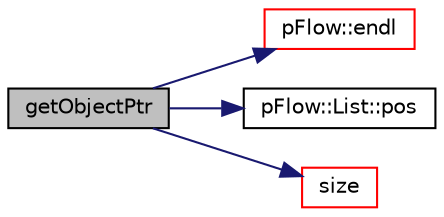 digraph "getObjectPtr"
{
 // LATEX_PDF_SIZE
  edge [fontname="Helvetica",fontsize="10",labelfontname="Helvetica",labelfontsize="10"];
  node [fontname="Helvetica",fontsize="10",shape=record];
  rankdir="LR";
  Node1 [label="getObjectPtr",height=0.2,width=0.4,color="black", fillcolor="grey75", style="filled", fontcolor="black",tooltip="Get the const pointer to variable by index."];
  Node1 -> Node2 [color="midnightblue",fontsize="10",style="solid",fontname="Helvetica"];
  Node2 [label="pFlow::endl",height=0.2,width=0.4,color="red", fillcolor="white", style="filled",URL="$namespacepFlow.html#aba8f0c455a3fdb4b05ad33a25b13b189",tooltip="Add newline and flush stream."];
  Node1 -> Node4 [color="midnightblue",fontsize="10",style="solid",fontname="Helvetica"];
  Node4 [label="pFlow::List::pos",height=0.2,width=0.4,color="black", fillcolor="white", style="filled",URL="$classpFlow_1_1List.html#a3d92bc9dc660be4c7b1b67d95210777c",tooltip=" "];
  Node1 -> Node5 [color="midnightblue",fontsize="10",style="solid",fontname="Helvetica"];
  Node5 [label="size",height=0.2,width=0.4,color="red", fillcolor="white", style="filled",URL="$classpFlow_1_1anyList.html#a259cb5a711406a8c3e5d937eb9350cca",tooltip="Size of container."];
}
